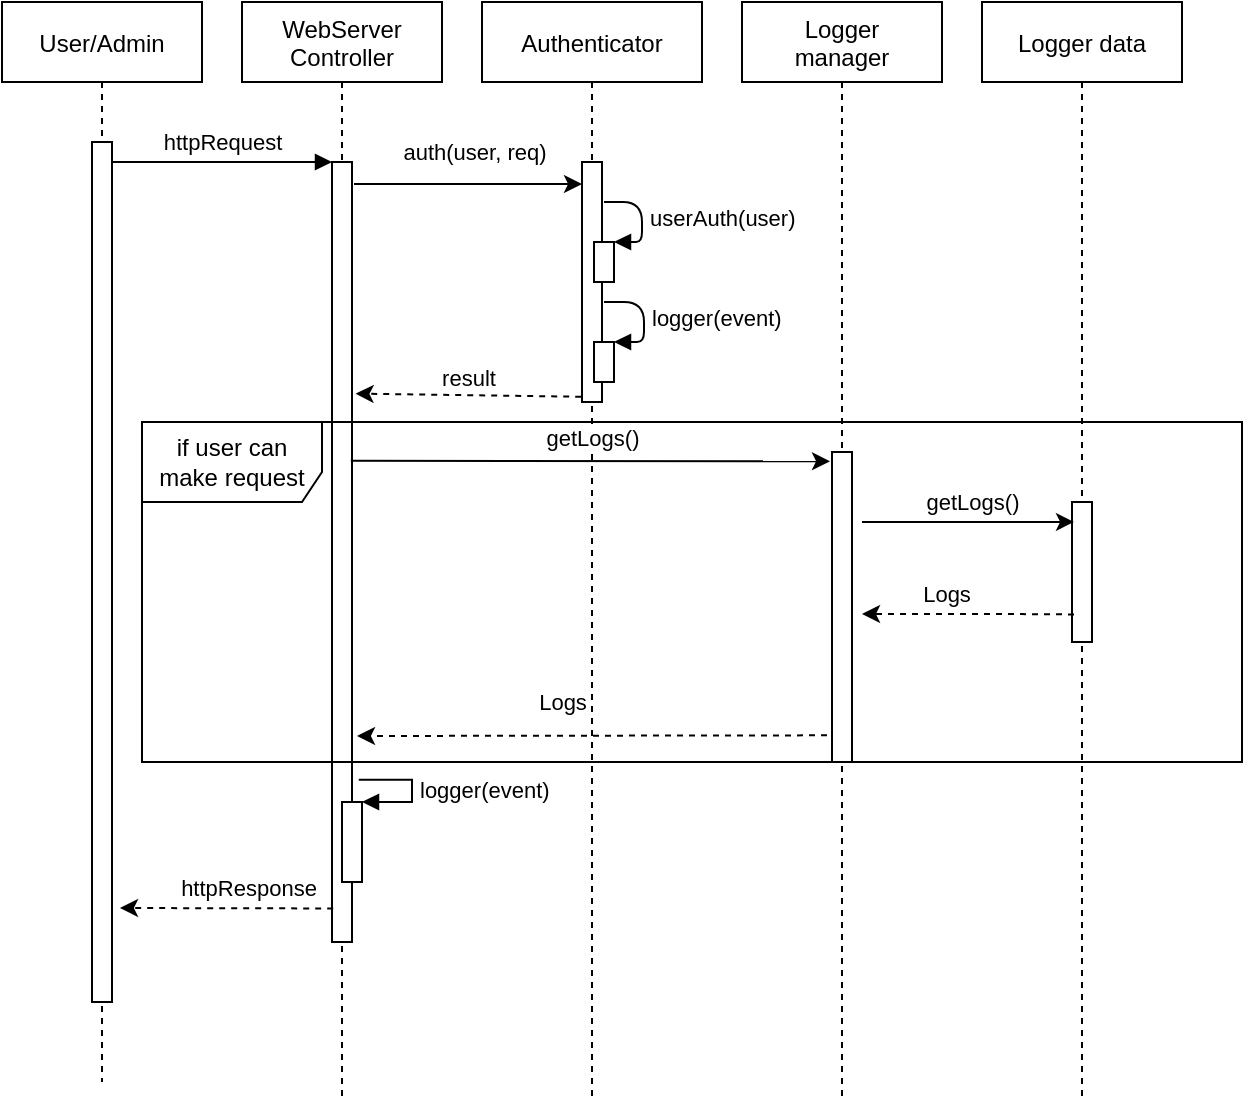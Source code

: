 <mxfile version="15.5.6" type="device"><diagram id="U7Byw4pBS3X_Yep_Ezwh" name="Page-1"><mxGraphModel dx="1038" dy="521" grid="1" gridSize="10" guides="1" tooltips="1" connect="1" arrows="1" fold="1" page="1" pageScale="1" pageWidth="827" pageHeight="1169" math="0" shadow="0"><root><mxCell id="0"/><mxCell id="1" parent="0"/><mxCell id="GtTn2gQva67wWuG-oEjh-2" value="User/Admin" style="shape=umlLifeline;perimeter=lifelinePerimeter;container=1;collapsible=0;recursiveResize=0;shadow=0;strokeWidth=1;" vertex="1" parent="1"><mxGeometry x="30" y="80" width="100" height="540" as="geometry"/></mxCell><mxCell id="GtTn2gQva67wWuG-oEjh-3" value="" style="points=[];perimeter=orthogonalPerimeter;shadow=0;strokeWidth=1;" vertex="1" parent="GtTn2gQva67wWuG-oEjh-2"><mxGeometry x="45" y="70" width="10" height="430" as="geometry"/></mxCell><mxCell id="GtTn2gQva67wWuG-oEjh-4" value="WebServer &#10;Controller" style="shape=umlLifeline;perimeter=lifelinePerimeter;container=1;collapsible=0;recursiveResize=0;shadow=0;strokeWidth=1;" vertex="1" parent="1"><mxGeometry x="150" y="80" width="100" height="550" as="geometry"/></mxCell><mxCell id="GtTn2gQva67wWuG-oEjh-5" value="" style="points=[];perimeter=orthogonalPerimeter;shadow=0;strokeWidth=1;" vertex="1" parent="GtTn2gQva67wWuG-oEjh-4"><mxGeometry x="45" y="80" width="10" height="390" as="geometry"/></mxCell><mxCell id="GtTn2gQva67wWuG-oEjh-57" value="" style="html=1;points=[];perimeter=orthogonalPerimeter;" vertex="1" parent="GtTn2gQva67wWuG-oEjh-4"><mxGeometry x="50" y="400" width="10" height="40" as="geometry"/></mxCell><mxCell id="GtTn2gQva67wWuG-oEjh-58" value="logger(event)" style="edgeStyle=orthogonalEdgeStyle;html=1;align=left;spacingLeft=2;endArrow=block;rounded=0;entryX=1;entryY=0;exitX=1.34;exitY=0.792;exitDx=0;exitDy=0;exitPerimeter=0;" edge="1" target="GtTn2gQva67wWuG-oEjh-57" parent="GtTn2gQva67wWuG-oEjh-4" source="GtTn2gQva67wWuG-oEjh-5"><mxGeometry relative="1" as="geometry"><mxPoint x="55" y="380" as="sourcePoint"/><Array as="points"><mxPoint x="85" y="389"/><mxPoint x="85" y="400"/></Array></mxGeometry></mxCell><mxCell id="GtTn2gQva67wWuG-oEjh-8" value="" style="verticalAlign=bottom;endArrow=block;entryX=0;entryY=0;shadow=0;strokeWidth=1;" edge="1" parent="1"><mxGeometry relative="1" as="geometry"><mxPoint x="85" y="160.0" as="sourcePoint"/><mxPoint x="195" y="160.0" as="targetPoint"/></mxGeometry></mxCell><mxCell id="GtTn2gQva67wWuG-oEjh-9" value="httpRequest" style="edgeLabel;html=1;align=center;verticalAlign=middle;resizable=0;points=[];" vertex="1" connectable="0" parent="GtTn2gQva67wWuG-oEjh-8"><mxGeometry x="0.329" y="-1" relative="1" as="geometry"><mxPoint x="-18" y="-11" as="offset"/></mxGeometry></mxCell><mxCell id="GtTn2gQva67wWuG-oEjh-10" value="Authenticator" style="shape=umlLifeline;perimeter=lifelinePerimeter;container=1;collapsible=0;recursiveResize=0;shadow=0;strokeWidth=1;" vertex="1" parent="1"><mxGeometry x="270" y="80" width="110" height="550" as="geometry"/></mxCell><mxCell id="GtTn2gQva67wWuG-oEjh-11" value="" style="points=[];perimeter=orthogonalPerimeter;shadow=0;strokeWidth=1;" vertex="1" parent="GtTn2gQva67wWuG-oEjh-10"><mxGeometry x="50" y="80" width="10" height="120" as="geometry"/></mxCell><mxCell id="GtTn2gQva67wWuG-oEjh-12" value="" style="html=1;points=[];perimeter=orthogonalPerimeter;" vertex="1" parent="GtTn2gQva67wWuG-oEjh-10"><mxGeometry x="56" y="120" width="10" height="20" as="geometry"/></mxCell><mxCell id="GtTn2gQva67wWuG-oEjh-13" value="userAuth(user)" style="edgeStyle=orthogonalEdgeStyle;html=1;align=left;spacingLeft=2;endArrow=block;entryX=1;entryY=0;" edge="1" parent="GtTn2gQva67wWuG-oEjh-10" target="GtTn2gQva67wWuG-oEjh-12"><mxGeometry relative="1" as="geometry"><mxPoint x="61" y="100" as="sourcePoint"/><Array as="points"><mxPoint x="80" y="100"/><mxPoint x="80" y="120"/></Array></mxGeometry></mxCell><mxCell id="GtTn2gQva67wWuG-oEjh-14" value="" style="html=1;points=[];perimeter=orthogonalPerimeter;" vertex="1" parent="GtTn2gQva67wWuG-oEjh-10"><mxGeometry x="56" y="170" width="10" height="20" as="geometry"/></mxCell><mxCell id="GtTn2gQva67wWuG-oEjh-15" value="logger(event)" style="edgeStyle=orthogonalEdgeStyle;html=1;align=left;spacingLeft=2;endArrow=block;entryX=1;entryY=0;" edge="1" parent="GtTn2gQva67wWuG-oEjh-10" target="GtTn2gQva67wWuG-oEjh-14"><mxGeometry relative="1" as="geometry"><mxPoint x="61" y="150" as="sourcePoint"/><Array as="points"><mxPoint x="81" y="150"/><mxPoint x="81" y="170"/></Array></mxGeometry></mxCell><mxCell id="GtTn2gQva67wWuG-oEjh-24" value="" style="endArrow=classic;html=1;exitX=0;exitY=0.914;exitDx=0;exitDy=0;exitPerimeter=0;dashed=1;" edge="1" parent="GtTn2gQva67wWuG-oEjh-10"><mxGeometry width="50" height="50" relative="1" as="geometry"><mxPoint x="172.5" y="366.67" as="sourcePoint"/><mxPoint x="-62.5" y="367" as="targetPoint"/></mxGeometry></mxCell><mxCell id="GtTn2gQva67wWuG-oEjh-25" value="Logs" style="edgeLabel;html=1;align=center;verticalAlign=middle;resizable=0;points=[];" vertex="1" connectable="0" parent="GtTn2gQva67wWuG-oEjh-24"><mxGeometry x="-0.187" y="1" relative="1" as="geometry"><mxPoint x="-37" y="-18" as="offset"/></mxGeometry></mxCell><mxCell id="GtTn2gQva67wWuG-oEjh-16" value="" style="endArrow=classic;html=1;" edge="1" parent="1"><mxGeometry width="50" height="50" relative="1" as="geometry"><mxPoint x="206" y="171" as="sourcePoint"/><mxPoint x="320" y="171" as="targetPoint"/></mxGeometry></mxCell><mxCell id="GtTn2gQva67wWuG-oEjh-17" value="auth(user, req)" style="edgeLabel;html=1;align=center;verticalAlign=middle;resizable=0;points=[];" vertex="1" connectable="0" parent="GtTn2gQva67wWuG-oEjh-16"><mxGeometry x="0.393" relative="1" as="geometry"><mxPoint x="-20" y="-16" as="offset"/></mxGeometry></mxCell><mxCell id="GtTn2gQva67wWuG-oEjh-18" value="" style="endArrow=classic;html=1;entryX=1.18;entryY=0.297;entryDx=0;entryDy=0;entryPerimeter=0;dashed=1;exitX=-0.04;exitY=0.978;exitDx=0;exitDy=0;exitPerimeter=0;" edge="1" parent="1" source="GtTn2gQva67wWuG-oEjh-11" target="GtTn2gQva67wWuG-oEjh-5"><mxGeometry width="50" height="50" relative="1" as="geometry"><mxPoint x="400" y="300" as="sourcePoint"/><mxPoint x="450" y="250" as="targetPoint"/></mxGeometry></mxCell><mxCell id="GtTn2gQva67wWuG-oEjh-19" value="result" style="edgeLabel;html=1;align=center;verticalAlign=middle;resizable=0;points=[];" vertex="1" connectable="0" parent="GtTn2gQva67wWuG-oEjh-18"><mxGeometry x="0.35" y="-1" relative="1" as="geometry"><mxPoint x="19" y="-8" as="offset"/></mxGeometry></mxCell><mxCell id="GtTn2gQva67wWuG-oEjh-20" value="Logger &#10;manager" style="shape=umlLifeline;perimeter=lifelinePerimeter;container=1;collapsible=0;recursiveResize=0;shadow=0;strokeWidth=1;" vertex="1" parent="1"><mxGeometry x="400" y="80" width="100" height="550" as="geometry"/></mxCell><mxCell id="GtTn2gQva67wWuG-oEjh-21" value="" style="points=[];perimeter=orthogonalPerimeter;shadow=0;strokeWidth=1;" vertex="1" parent="GtTn2gQva67wWuG-oEjh-20"><mxGeometry x="45" y="225" width="10" height="155" as="geometry"/></mxCell><mxCell id="GtTn2gQva67wWuG-oEjh-22" value="" style="endArrow=classic;html=1;entryX=-0.1;entryY=0.03;entryDx=0;entryDy=0;entryPerimeter=0;exitX=0.94;exitY=0.383;exitDx=0;exitDy=0;exitPerimeter=0;" edge="1" parent="1" source="GtTn2gQva67wWuG-oEjh-5" target="GtTn2gQva67wWuG-oEjh-21"><mxGeometry width="50" height="50" relative="1" as="geometry"><mxPoint x="210" y="316" as="sourcePoint"/><mxPoint x="450" y="320" as="targetPoint"/></mxGeometry></mxCell><mxCell id="GtTn2gQva67wWuG-oEjh-23" value="getLogs()" style="edgeLabel;html=1;align=center;verticalAlign=middle;resizable=0;points=[];" vertex="1" connectable="0" parent="GtTn2gQva67wWuG-oEjh-22"><mxGeometry x="-0.109" y="1" relative="1" as="geometry"><mxPoint x="14" y="-11" as="offset"/></mxGeometry></mxCell><mxCell id="GtTn2gQva67wWuG-oEjh-26" value="" style="endArrow=classic;html=1;dashed=1;exitX=0.06;exitY=0.957;exitDx=0;exitDy=0;exitPerimeter=0;" edge="1" parent="1" source="GtTn2gQva67wWuG-oEjh-5"><mxGeometry width="50" height="50" relative="1" as="geometry"><mxPoint x="140" y="670" as="sourcePoint"/><mxPoint x="89" y="533" as="targetPoint"/></mxGeometry></mxCell><mxCell id="GtTn2gQva67wWuG-oEjh-27" value="httpResponse" style="edgeLabel;html=1;align=center;verticalAlign=middle;resizable=0;points=[];" vertex="1" connectable="0" parent="GtTn2gQva67wWuG-oEjh-26"><mxGeometry x="-0.513" y="-1" relative="1" as="geometry"><mxPoint x="-17" y="-9" as="offset"/></mxGeometry></mxCell><mxCell id="GtTn2gQva67wWuG-oEjh-28" value="Logger data" style="shape=umlLifeline;perimeter=lifelinePerimeter;container=1;collapsible=0;recursiveResize=0;shadow=0;strokeWidth=1;" vertex="1" parent="1"><mxGeometry x="520" y="80" width="100" height="550" as="geometry"/></mxCell><mxCell id="GtTn2gQva67wWuG-oEjh-52" value="" style="points=[];perimeter=orthogonalPerimeter;shadow=0;strokeWidth=1;" vertex="1" parent="GtTn2gQva67wWuG-oEjh-28"><mxGeometry x="45" y="250" width="10" height="70" as="geometry"/></mxCell><mxCell id="GtTn2gQva67wWuG-oEjh-44" value="" style="endArrow=classic;html=1;rounded=0;edgeStyle=orthogonalEdgeStyle;entryX=0.1;entryY=0.217;entryDx=0;entryDy=0;entryPerimeter=0;" edge="1" parent="1"><mxGeometry relative="1" as="geometry"><mxPoint x="460" y="340" as="sourcePoint"/><mxPoint x="566" y="339.955" as="targetPoint"/></mxGeometry></mxCell><mxCell id="GtTn2gQva67wWuG-oEjh-45" value="getLogs()" style="edgeLabel;resizable=0;html=1;align=center;verticalAlign=middle;" connectable="0" vertex="1" parent="GtTn2gQva67wWuG-oEjh-44"><mxGeometry relative="1" as="geometry"><mxPoint x="2" y="-10" as="offset"/></mxGeometry></mxCell><mxCell id="GtTn2gQva67wWuG-oEjh-50" value="" style="endArrow=classic;html=1;dashed=1;exitX=0.1;exitY=0.803;exitDx=0;exitDy=0;exitPerimeter=0;" edge="1" parent="1" source="GtTn2gQva67wWuG-oEjh-52"><mxGeometry width="50" height="50" relative="1" as="geometry"><mxPoint x="810" y="520" as="sourcePoint"/><mxPoint x="460" y="386" as="targetPoint"/><Array as="points"><mxPoint x="530" y="386"/></Array></mxGeometry></mxCell><mxCell id="GtTn2gQva67wWuG-oEjh-51" value="Logs" style="edgeLabel;html=1;align=center;verticalAlign=middle;resizable=0;points=[];" vertex="1" connectable="0" parent="GtTn2gQva67wWuG-oEjh-50"><mxGeometry x="-0.513" y="-1" relative="1" as="geometry"><mxPoint x="-38" y="-9" as="offset"/></mxGeometry></mxCell><mxCell id="GtTn2gQva67wWuG-oEjh-59" value="if user can make request" style="shape=umlFrame;whiteSpace=wrap;html=1;width=90;height=40;" vertex="1" parent="1"><mxGeometry x="100" y="290" width="550" height="170" as="geometry"/></mxCell></root></mxGraphModel></diagram></mxfile>